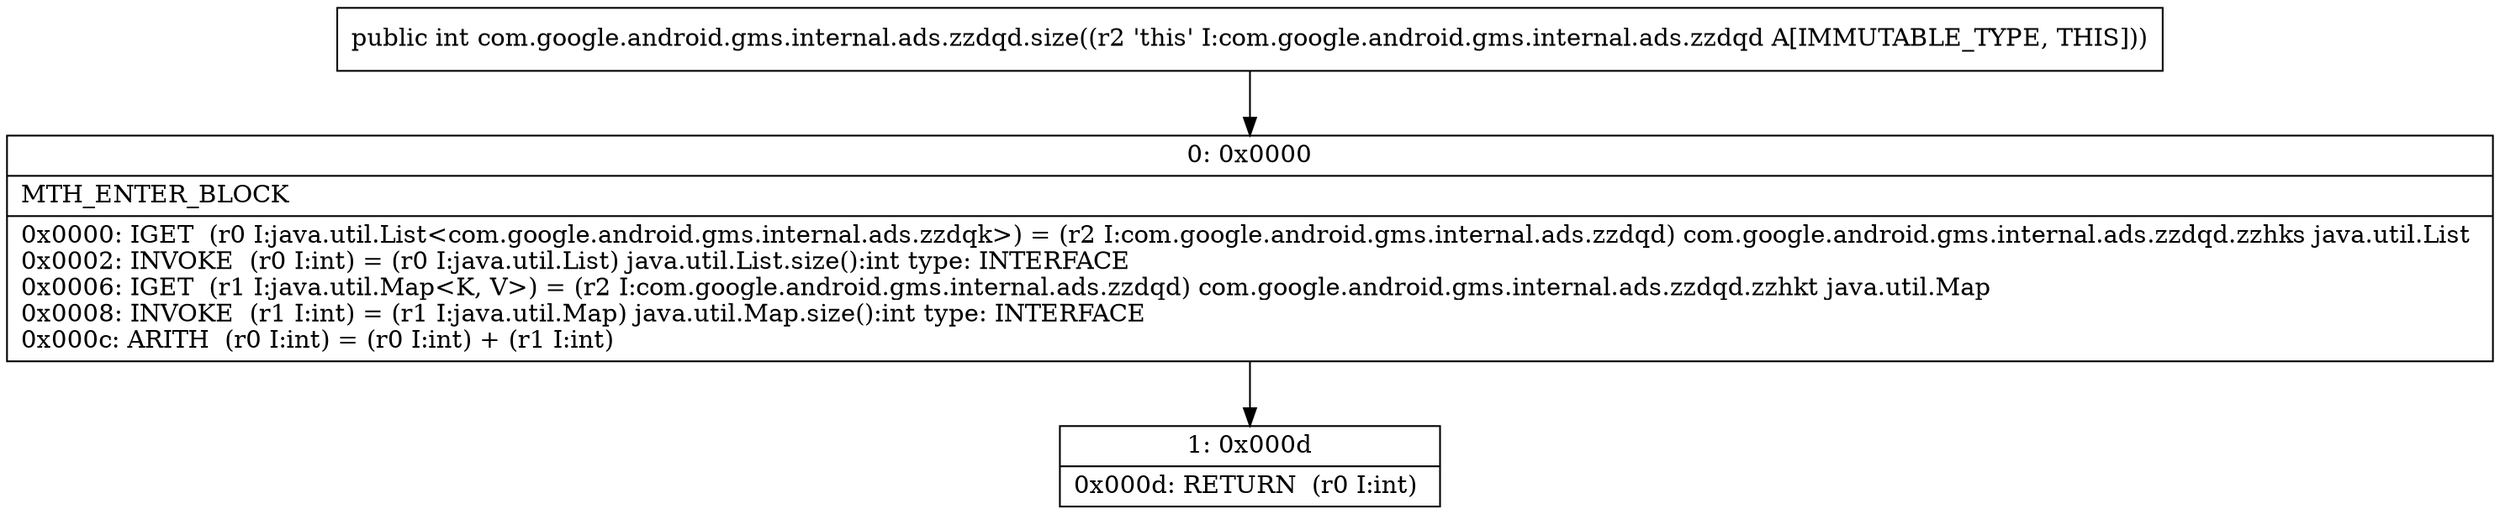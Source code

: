 digraph "CFG forcom.google.android.gms.internal.ads.zzdqd.size()I" {
Node_0 [shape=record,label="{0\:\ 0x0000|MTH_ENTER_BLOCK\l|0x0000: IGET  (r0 I:java.util.List\<com.google.android.gms.internal.ads.zzdqk\>) = (r2 I:com.google.android.gms.internal.ads.zzdqd) com.google.android.gms.internal.ads.zzdqd.zzhks java.util.List \l0x0002: INVOKE  (r0 I:int) = (r0 I:java.util.List) java.util.List.size():int type: INTERFACE \l0x0006: IGET  (r1 I:java.util.Map\<K, V\>) = (r2 I:com.google.android.gms.internal.ads.zzdqd) com.google.android.gms.internal.ads.zzdqd.zzhkt java.util.Map \l0x0008: INVOKE  (r1 I:int) = (r1 I:java.util.Map) java.util.Map.size():int type: INTERFACE \l0x000c: ARITH  (r0 I:int) = (r0 I:int) + (r1 I:int) \l}"];
Node_1 [shape=record,label="{1\:\ 0x000d|0x000d: RETURN  (r0 I:int) \l}"];
MethodNode[shape=record,label="{public int com.google.android.gms.internal.ads.zzdqd.size((r2 'this' I:com.google.android.gms.internal.ads.zzdqd A[IMMUTABLE_TYPE, THIS])) }"];
MethodNode -> Node_0;
Node_0 -> Node_1;
}

